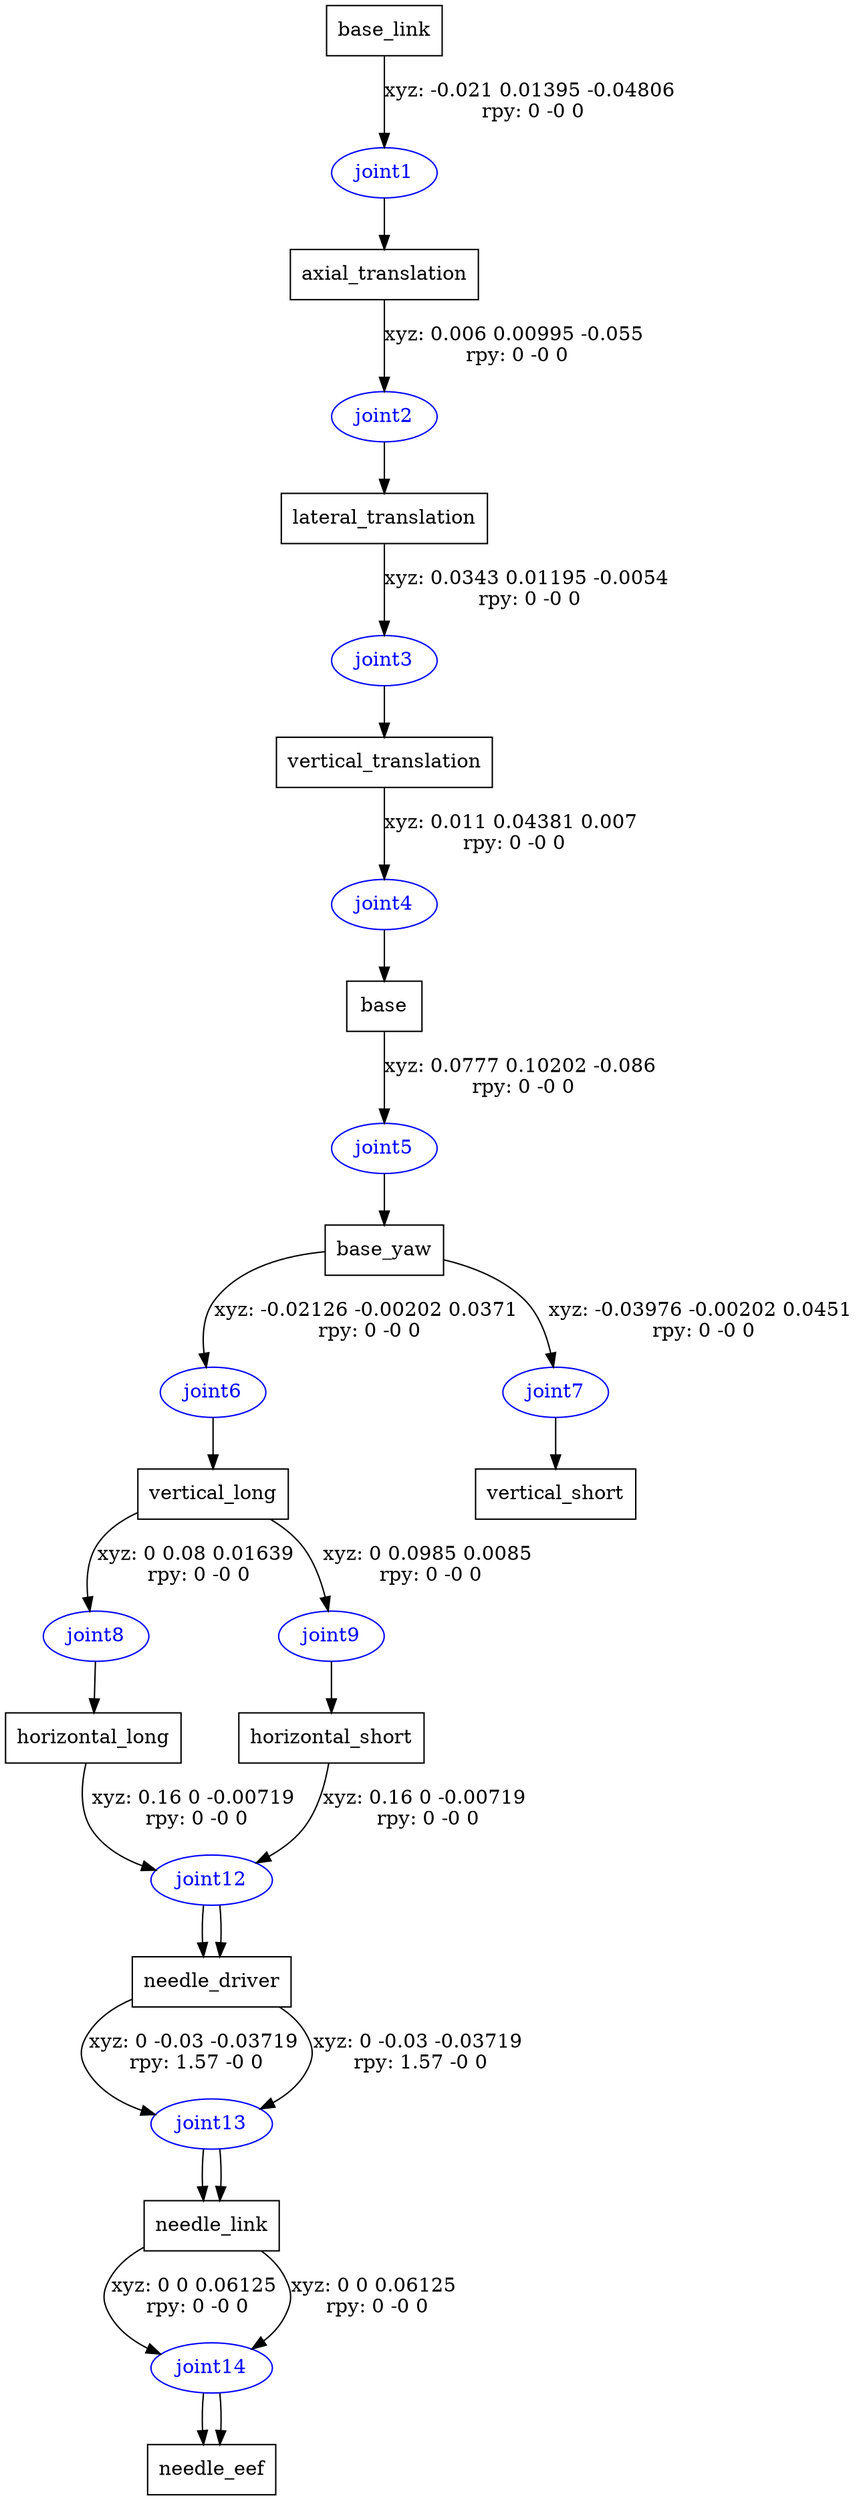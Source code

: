 digraph G {
node [shape=box];
"base_link" [label="base_link"];
"axial_translation" [label="axial_translation"];
"lateral_translation" [label="lateral_translation"];
"vertical_translation" [label="vertical_translation"];
"base" [label="base"];
"base_yaw" [label="base_yaw"];
"vertical_long" [label="vertical_long"];
"horizontal_long" [label="horizontal_long"];
"needle_driver" [label="needle_driver"];
"needle_link" [label="needle_link"];
"needle_eef" [label="needle_eef"];
"horizontal_short" [label="horizontal_short"];
"needle_driver" [label="needle_driver"];
"needle_link" [label="needle_link"];
"needle_eef" [label="needle_eef"];
"vertical_short" [label="vertical_short"];
node [shape=ellipse, color=blue, fontcolor=blue];
"base_link" -> "joint1" [label="xyz: -0.021 0.01395 -0.04806 \nrpy: 0 -0 0"]
"joint1" -> "axial_translation"
"axial_translation" -> "joint2" [label="xyz: 0.006 0.00995 -0.055 \nrpy: 0 -0 0"]
"joint2" -> "lateral_translation"
"lateral_translation" -> "joint3" [label="xyz: 0.0343 0.01195 -0.0054 \nrpy: 0 -0 0"]
"joint3" -> "vertical_translation"
"vertical_translation" -> "joint4" [label="xyz: 0.011 0.04381 0.007 \nrpy: 0 -0 0"]
"joint4" -> "base"
"base" -> "joint5" [label="xyz: 0.0777 0.10202 -0.086 \nrpy: 0 -0 0"]
"joint5" -> "base_yaw"
"base_yaw" -> "joint6" [label="xyz: -0.02126 -0.00202 0.0371 \nrpy: 0 -0 0"]
"joint6" -> "vertical_long"
"vertical_long" -> "joint8" [label="xyz: 0 0.08 0.01639 \nrpy: 0 -0 0"]
"joint8" -> "horizontal_long"
"horizontal_long" -> "joint12" [label="xyz: 0.16 0 -0.00719 \nrpy: 0 -0 0"]
"joint12" -> "needle_driver"
"needle_driver" -> "joint13" [label="xyz: 0 -0.03 -0.03719 \nrpy: 1.57 -0 0"]
"joint13" -> "needle_link"
"needle_link" -> "joint14" [label="xyz: 0 0 0.06125 \nrpy: 0 -0 0"]
"joint14" -> "needle_eef"
"vertical_long" -> "joint9" [label="xyz: 0 0.0985 0.0085 \nrpy: 0 -0 0"]
"joint9" -> "horizontal_short"
"horizontal_short" -> "joint12" [label="xyz: 0.16 0 -0.00719 \nrpy: 0 -0 0"]
"joint12" -> "needle_driver"
"needle_driver" -> "joint13" [label="xyz: 0 -0.03 -0.03719 \nrpy: 1.57 -0 0"]
"joint13" -> "needle_link"
"needle_link" -> "joint14" [label="xyz: 0 0 0.06125 \nrpy: 0 -0 0"]
"joint14" -> "needle_eef"
"base_yaw" -> "joint7" [label="xyz: -0.03976 -0.00202 0.0451 \nrpy: 0 -0 0"]
"joint7" -> "vertical_short"
}
